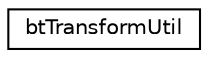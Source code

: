 digraph "Graphical Class Hierarchy"
{
  edge [fontname="Helvetica",fontsize="10",labelfontname="Helvetica",labelfontsize="10"];
  node [fontname="Helvetica",fontsize="10",shape=record];
  rankdir="LR";
  Node1 [label="btTransformUtil",height=0.2,width=0.4,color="black", fillcolor="white", style="filled",URL="$classbt_transform_util.html",tooltip="Utils related to temporal transforms. "];
}
